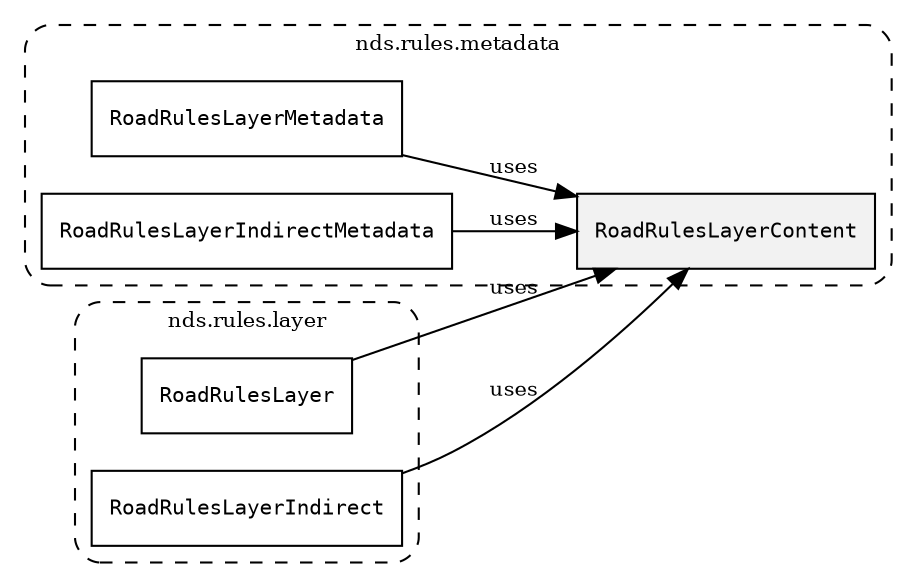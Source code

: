 /**
 * This dot file creates symbol collaboration diagram for RoadRulesLayerContent.
 */
digraph ZSERIO
{
    node [shape=box, fontsize=10];
    rankdir="LR";
    fontsize=10;
    tooltip="RoadRulesLayerContent collaboration diagram";

    subgraph "cluster_nds.rules.metadata"
    {
        style="dashed, rounded";
        label="nds.rules.metadata";
        tooltip="Package nds.rules.metadata";
        href="../../../content/packages/nds.rules.metadata.html#Package-nds-rules-metadata";
        target="_parent";

        "RoadRulesLayerContent" [style="filled", fillcolor="#0000000D", target="_parent", label=<<font face="monospace"><table align="center" border="0" cellspacing="0" cellpadding="0"><tr><td href="../../../content/packages/nds.rules.metadata.html#Bitmask-RoadRulesLayerContent" title="Bitmask defined in nds.rules.metadata">RoadRulesLayerContent</td></tr></table></font>>];
        "RoadRulesLayerMetadata" [target="_parent", label=<<font face="monospace"><table align="center" border="0" cellspacing="0" cellpadding="0"><tr><td href="../../../content/packages/nds.rules.metadata.html#Structure-RoadRulesLayerMetadata" title="Structure defined in nds.rules.metadata">RoadRulesLayerMetadata</td></tr></table></font>>];
        "RoadRulesLayerIndirectMetadata" [target="_parent", label=<<font face="monospace"><table align="center" border="0" cellspacing="0" cellpadding="0"><tr><td href="../../../content/packages/nds.rules.metadata.html#Structure-RoadRulesLayerIndirectMetadata" title="Structure defined in nds.rules.metadata">RoadRulesLayerIndirectMetadata</td></tr></table></font>>];
    }

    subgraph "cluster_nds.rules.layer"
    {
        style="dashed, rounded";
        label="nds.rules.layer";
        tooltip="Package nds.rules.layer";
        href="../../../content/packages/nds.rules.layer.html#Package-nds-rules-layer";
        target="_parent";

        "RoadRulesLayer" [target="_parent", label=<<font face="monospace"><table align="center" border="0" cellspacing="0" cellpadding="0"><tr><td href="../../../content/packages/nds.rules.layer.html#Structure-RoadRulesLayer" title="Structure defined in nds.rules.layer">RoadRulesLayer</td></tr></table></font>>];
        "RoadRulesLayerIndirect" [target="_parent", label=<<font face="monospace"><table align="center" border="0" cellspacing="0" cellpadding="0"><tr><td href="../../../content/packages/nds.rules.layer.html#Structure-RoadRulesLayerIndirect" title="Structure defined in nds.rules.layer">RoadRulesLayerIndirect</td></tr></table></font>>];
    }

    "RoadRulesLayer" -> "RoadRulesLayerContent" [label="uses", fontsize=10];
    "RoadRulesLayerIndirect" -> "RoadRulesLayerContent" [label="uses", fontsize=10];
    "RoadRulesLayerMetadata" -> "RoadRulesLayerContent" [label="uses", fontsize=10];
    "RoadRulesLayerIndirectMetadata" -> "RoadRulesLayerContent" [label="uses", fontsize=10];
}
